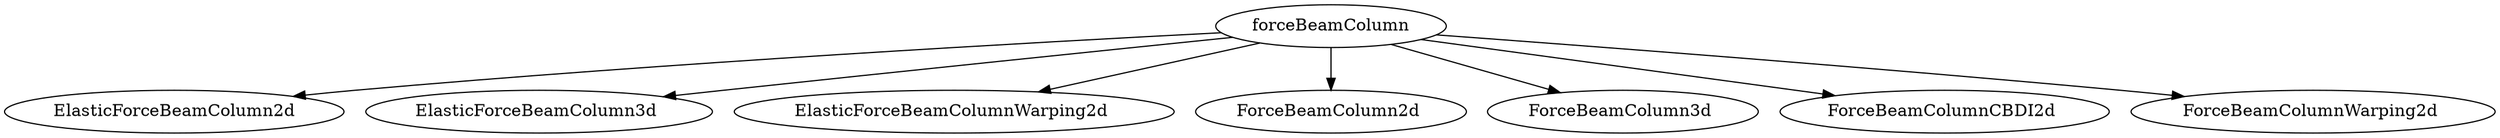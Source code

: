 //子图三
digraph gra1{
forceBeamColumn->{"ElasticForceBeamColumn2d";"ElasticForceBeamColumn3d ";"ElasticForceBeamColumnWarping2d ";"ForceBeamColumn2d ";"ForceBeamColumn3d ";"ForceBeamColumnCBDI2d ";"ForceBeamColumnWarping2d "}
}